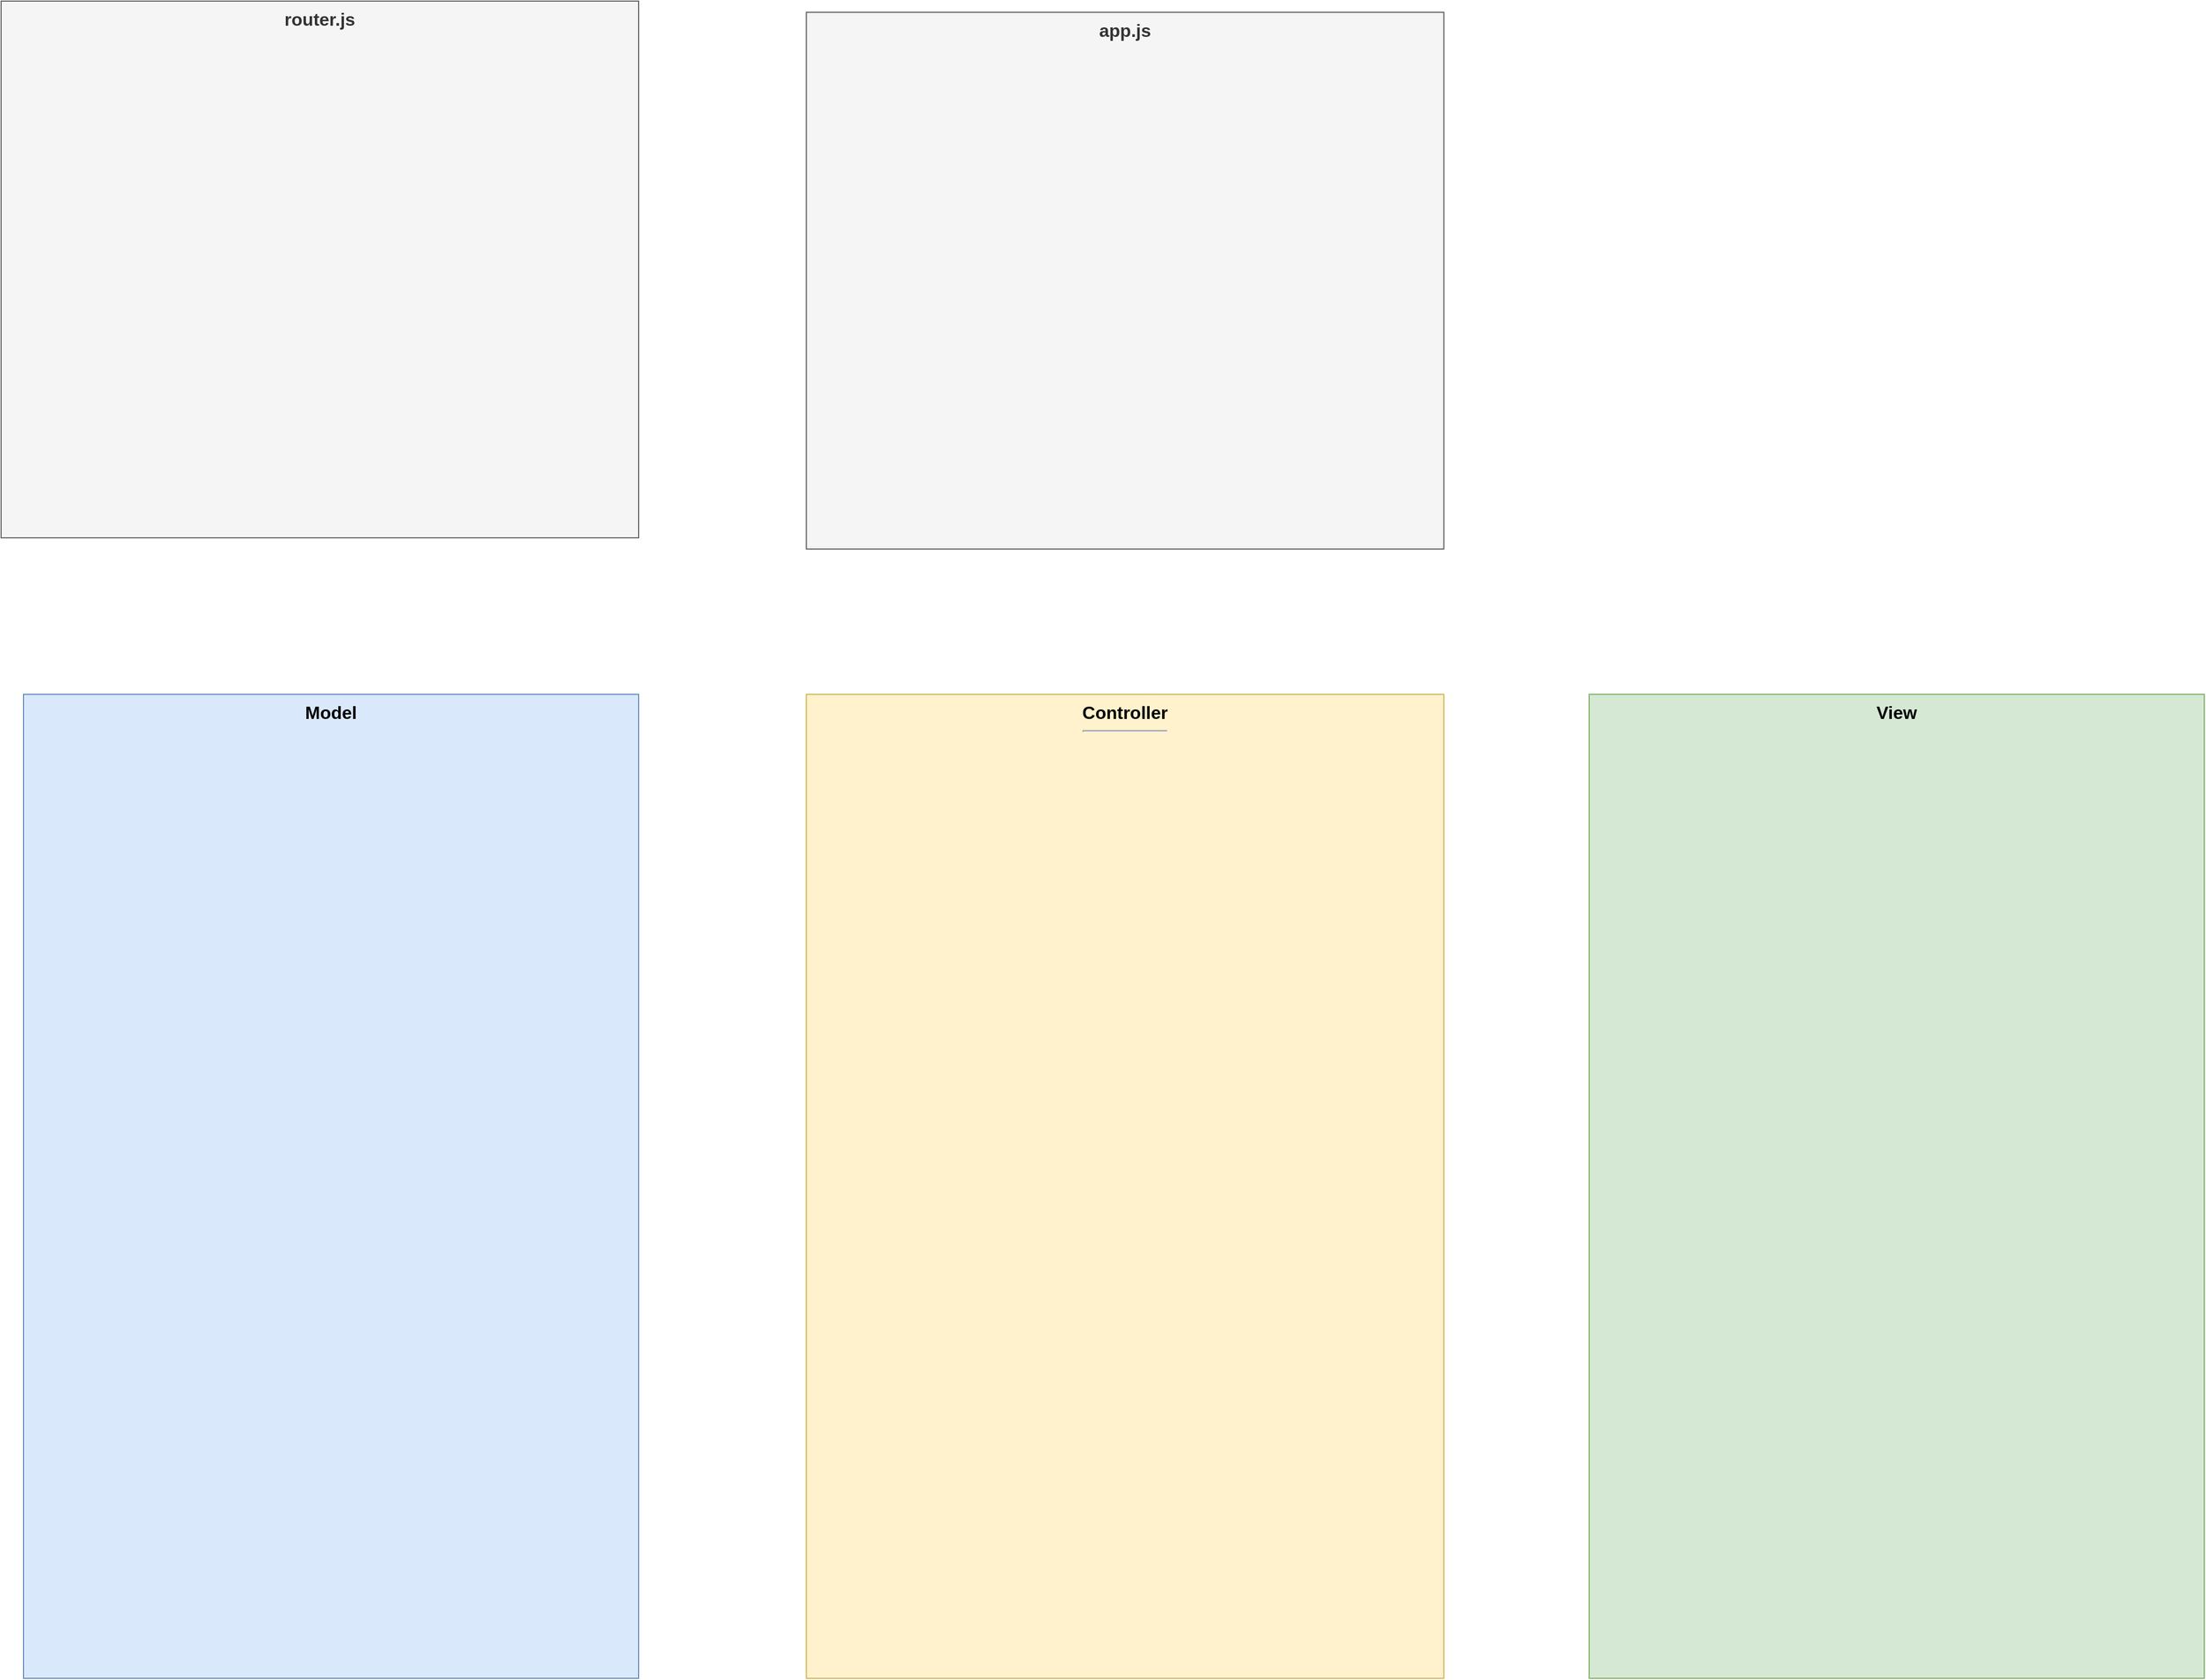 <mxfile version="12.1.4" pages="1"><diagram id="GJYowdTjOBieZ5IjAkTh" name="Page-1"><mxGraphModel dx="4405" dy="2983" grid="1" gridSize="10" guides="1" tooltips="1" connect="1" arrows="1" fold="1" page="1" pageScale="1" pageWidth="850" pageHeight="1100" math="0" shadow="0"><root><mxCell id="0"/><mxCell id="1" parent="0"/><mxCell id="Hh0QEucnQf_R3UcU5rpn-1" value="&lt;font style=&quot;font-size: 16px&quot;&gt;Controller&lt;/font&gt;&lt;hr&gt;" style="rounded=0;whiteSpace=wrap;html=1;verticalAlign=top;fontStyle=1;fillColor=#fff2cc;strokeColor=#d6b656;" vertex="1" parent="1"><mxGeometry x="150" y="130" width="570" height="880" as="geometry"/></mxCell><mxCell id="Hh0QEucnQf_R3UcU5rpn-2" value="&lt;span style=&quot;font-size: 16px&quot;&gt;View&lt;/span&gt;" style="rounded=0;whiteSpace=wrap;html=1;verticalAlign=top;fontStyle=1;fillColor=#d5e8d4;strokeColor=#82b366;" vertex="1" parent="1"><mxGeometry x="850" y="130" width="550" height="880" as="geometry"/></mxCell><mxCell id="Hh0QEucnQf_R3UcU5rpn-3" value="&lt;span style=&quot;font-size: 16px&quot;&gt;Model&lt;/span&gt;" style="rounded=0;whiteSpace=wrap;html=1;verticalAlign=top;fontStyle=1;fillColor=#dae8fc;strokeColor=#6c8ebf;" vertex="1" parent="1"><mxGeometry x="-550" y="130" width="550" height="880" as="geometry"/></mxCell><mxCell id="Hh0QEucnQf_R3UcU5rpn-4" value="&lt;span style=&quot;font-size: 16px&quot;&gt;app.js&lt;/span&gt;" style="rounded=0;whiteSpace=wrap;html=1;verticalAlign=top;fontStyle=1;fillColor=#f5f5f5;strokeColor=#666666;fontColor=#333333;" vertex="1" parent="1"><mxGeometry x="150" y="-480" width="570" height="480" as="geometry"/></mxCell><mxCell id="Hh0QEucnQf_R3UcU5rpn-5" value="&lt;span style=&quot;font-size: 16px&quot;&gt;router.js&lt;/span&gt;" style="rounded=0;whiteSpace=wrap;html=1;verticalAlign=top;fontStyle=1;fillColor=#f5f5f5;strokeColor=#666666;fontColor=#333333;" vertex="1" parent="1"><mxGeometry x="-570" y="-490" width="570" height="480" as="geometry"/></mxCell></root></mxGraphModel></diagram></mxfile>